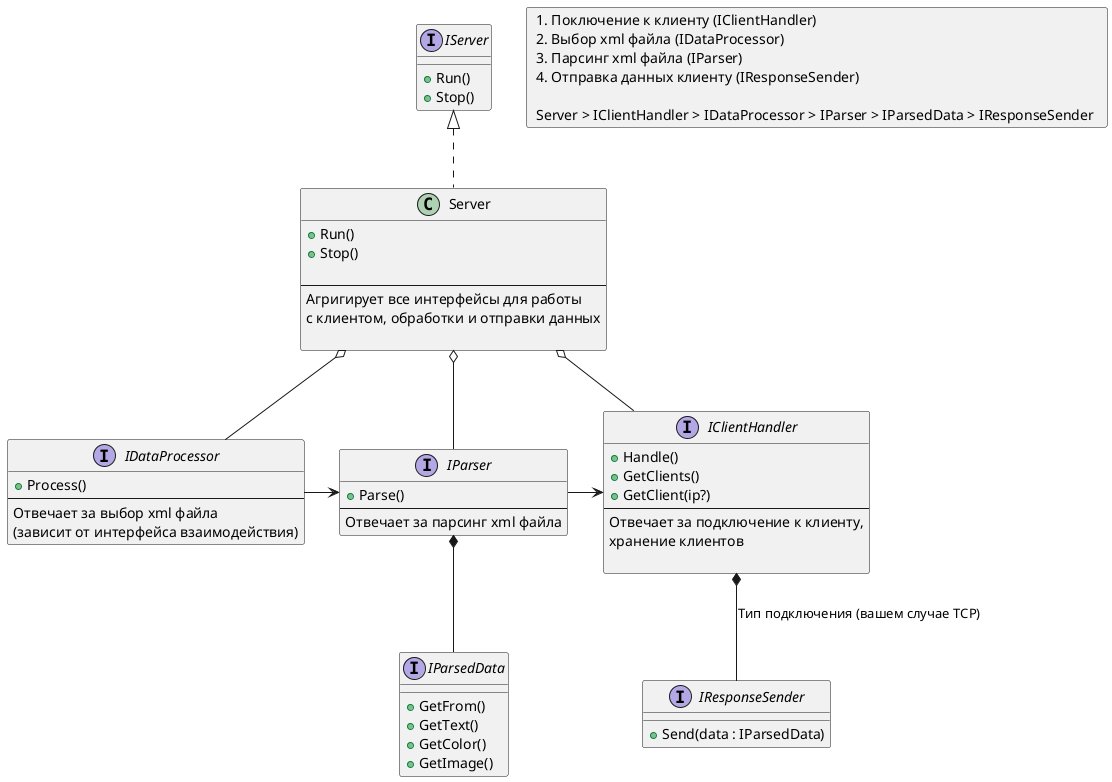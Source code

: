 ﻿@startuml
!define INTERFACE interface

card card [
    1. Поключение к клиенту (IClientHandler)
    2. Выбор xml файла (IDataProcessor)
    3. Парсинг xml файла (IParser)
    4. Отправка данных клиенту (IResponseSender)
    
    Server > IClientHandler > IDataProcessor > IParser > IParsedData > IResponseSender 
]

INTERFACE IServer{
    + Run()
    + Stop()
    }
    
INTERFACE IClientHandler {
  + Handle()
  + GetClients()
  + GetClient(ip?)
  --
  Отвечает за подключение к клиенту,
  хранение клиентов 
    
}
  
INTERFACE IDataProcessor {
  + Process()
  --
  Отвечает за выбор xml файла
  (зависит от интерфейса взаимодействия)
}

INTERFACE IParser {
  + Parse()
  --
  Отвечает за парсинг xml файла
}

INTERFACE IParsedData {
  + GetFrom()
  + GetText()
  + GetColor()
  + GetImage()
}

INTERFACE IResponseSender {
  + Send(data : IParsedData)
}

CLASS Server {
    + Run()
    + Stop()
  
  --
  Агригирует все интерфейсы для работы
  с клиентом, обработки и отправки данных
  
}

IServer <|.. Server
Server o-- IClientHandler
Server o-- IDataProcessor
Server o-- IParser

IClientHandler *-- IResponseSender : "Тип подключения (вашем случае TCP)"
IParser *-- IParsedData 

IDataProcessor -right-> IParser
IParser -right-> IClientHandler
 

@enduml